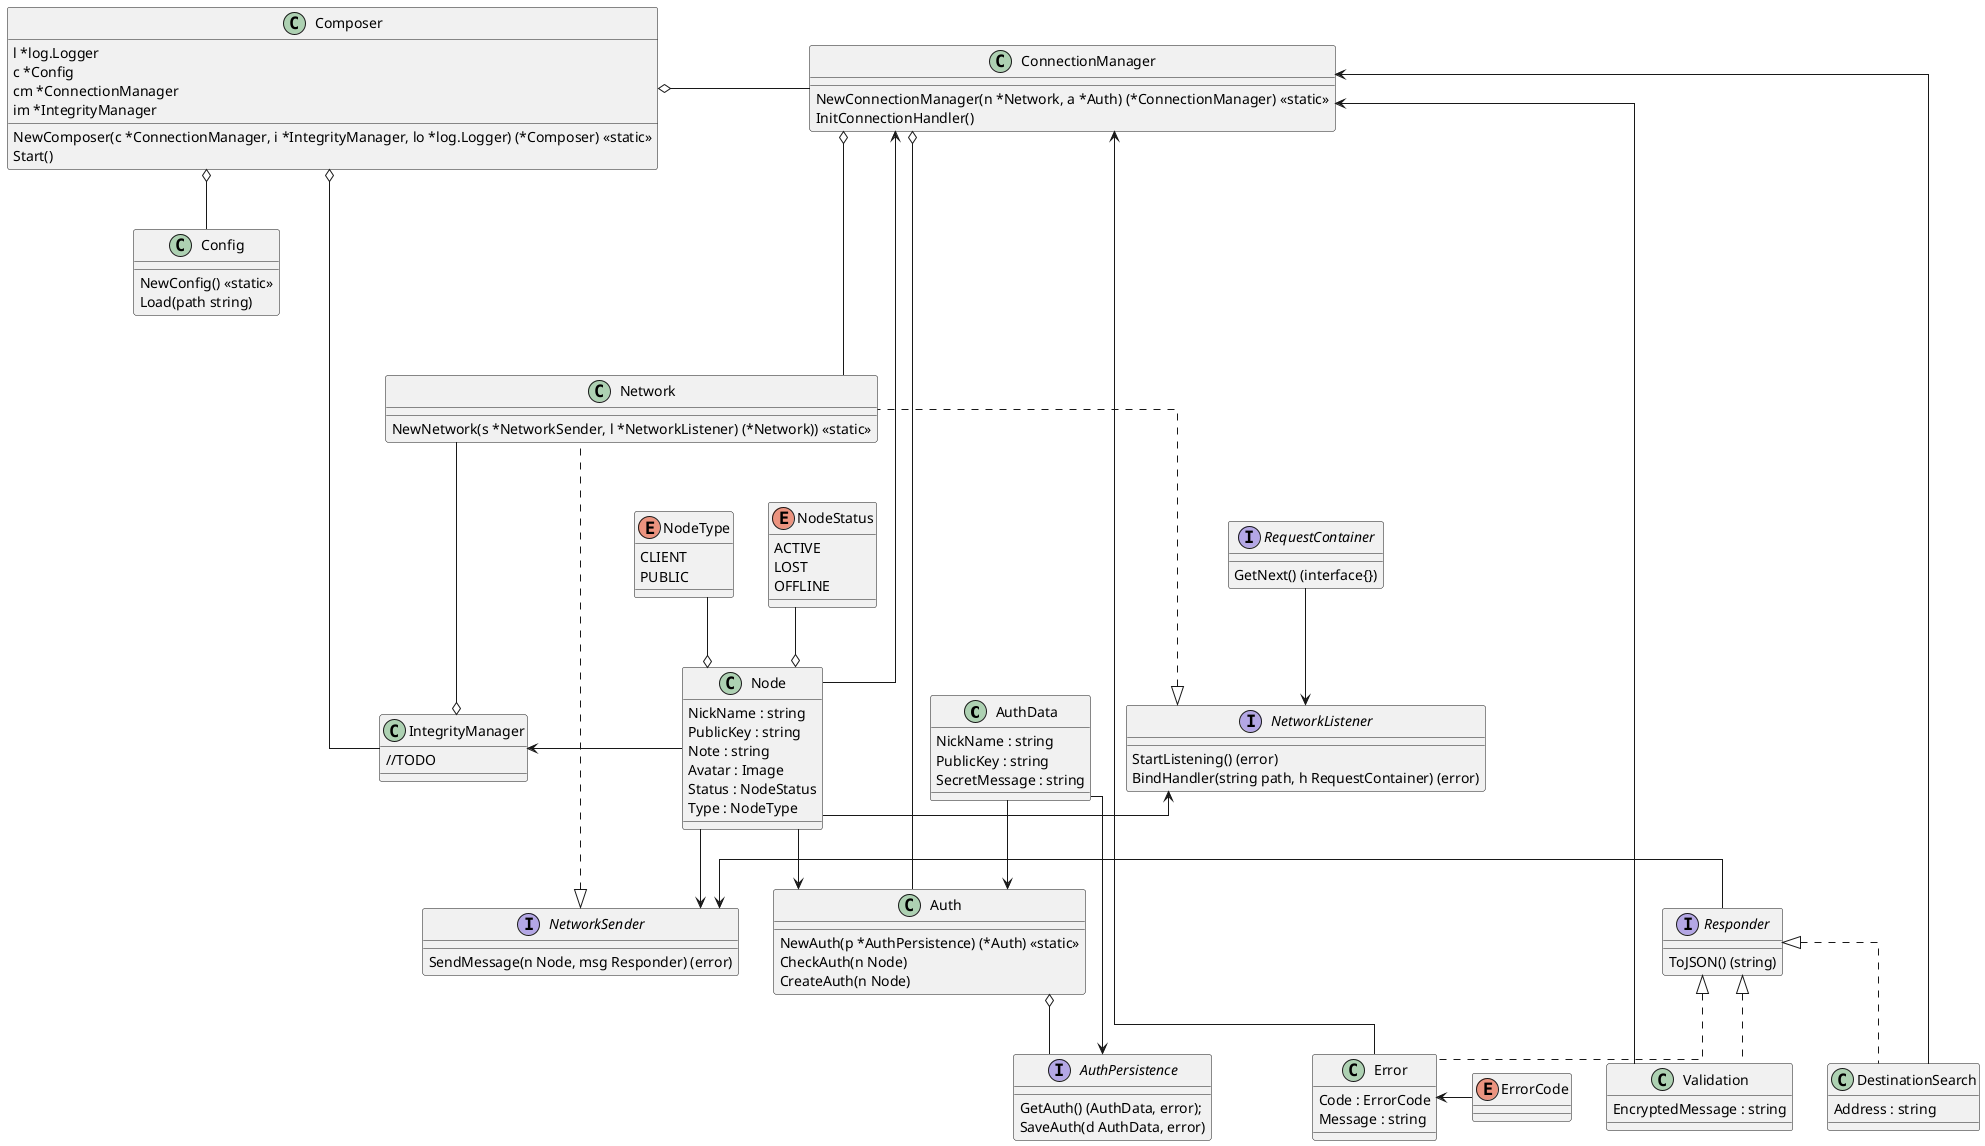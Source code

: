 @startuml
    skinparam linetype ortho

    class AuthData{
        NickName : string
        PublicKey : string
        SecretMessage : string
    }
    interface NetworkListener{
        StartListening() (error)
        BindHandler(string path, h RequestContainer) (error)
    }
    interface NetworkSender{
        SendMessage(n Node, msg Responder) (error)
    }
    interface Responder{
        ToJSON() (string)
    }
    interface RequestContainer{
        GetNext() (interface{})
    }
    class Network{
        NewNetwork(s *NetworkSender, l *NetworkListener) (*Network)) <<static>>
    }
    class Auth{
        NewAuth(p *AuthPersistence) (*Auth) <<static>>
        CheckAuth(n Node)
        CreateAuth(n Node)
    }
    interface AuthPersistence{
        GetAuth() (AuthData, error);
        SaveAuth(d AuthData, error)
    }
    class IntegrityManager{
        //TODO
    }
    class Composer{
        l *log.Logger
        c *Config
        cm *ConnectionManager
        im *IntegrityManager
        NewComposer(c *ConnectionManager, i *IntegrityManager, lo *log.Logger) (*Composer) <<static>>
        Start()
    }
    class Config{
        NewConfig() <<static>>
        Load(path string)
    }
    class ConnectionManager{
        NewConnectionManager(n *Network, a *Auth) (*ConnectionManager) <<static>>
        InitConnectionHandler()
    }

    class Node{
        NickName : string
        PublicKey : string
        Note : string
        Avatar : Image
        Status : NodeStatus
        Type : NodeType
    }
    enum NodeType{
        CLIENT
        PUBLIC
    }
    enum NodeStatus{
        ACTIVE
        LOST
        OFFLINE
    }

    class Validation{
        EncryptedMessage : string
    }
    class DestinationSearch{
        Address : string
    }
    enum ErrorCode{
    }
    class Error{
        Code : ErrorCode
        Message : string
    }

    ErrorCode -left-> Error

    Responder <|.. Validation
    Responder <|.. DestinationSearch
    Responder <|.. Error

    Validation -left-> ConnectionManager
    DestinationSearch -left-> ConnectionManager
    Error --> ConnectionManager

    NodeStatus -down-o Node
    NodeType -down-o Node

    RequestContainer -->NetworkListener
    Node -right-> NetworkListener
    Node --> NetworkSender
    Node -left-> IntegrityManager
    Node --> Auth

    NetworkListener <|.. Network
    NetworkSender <|.. Network
    Network ---o IntegrityManager
    Network -up--o ConnectionManager

    Responder -left-> NetworkSender

    Auth o-- AuthPersistence
    ConnectionManager o- Auth

    IntegrityManager -right-o Composer
    ConnectionManager -left-o Composer
    Config -up-o Composer

    Node --> ConnectionManager

    AuthData --> AuthPersistence
    AuthData --> Auth

@enduml
